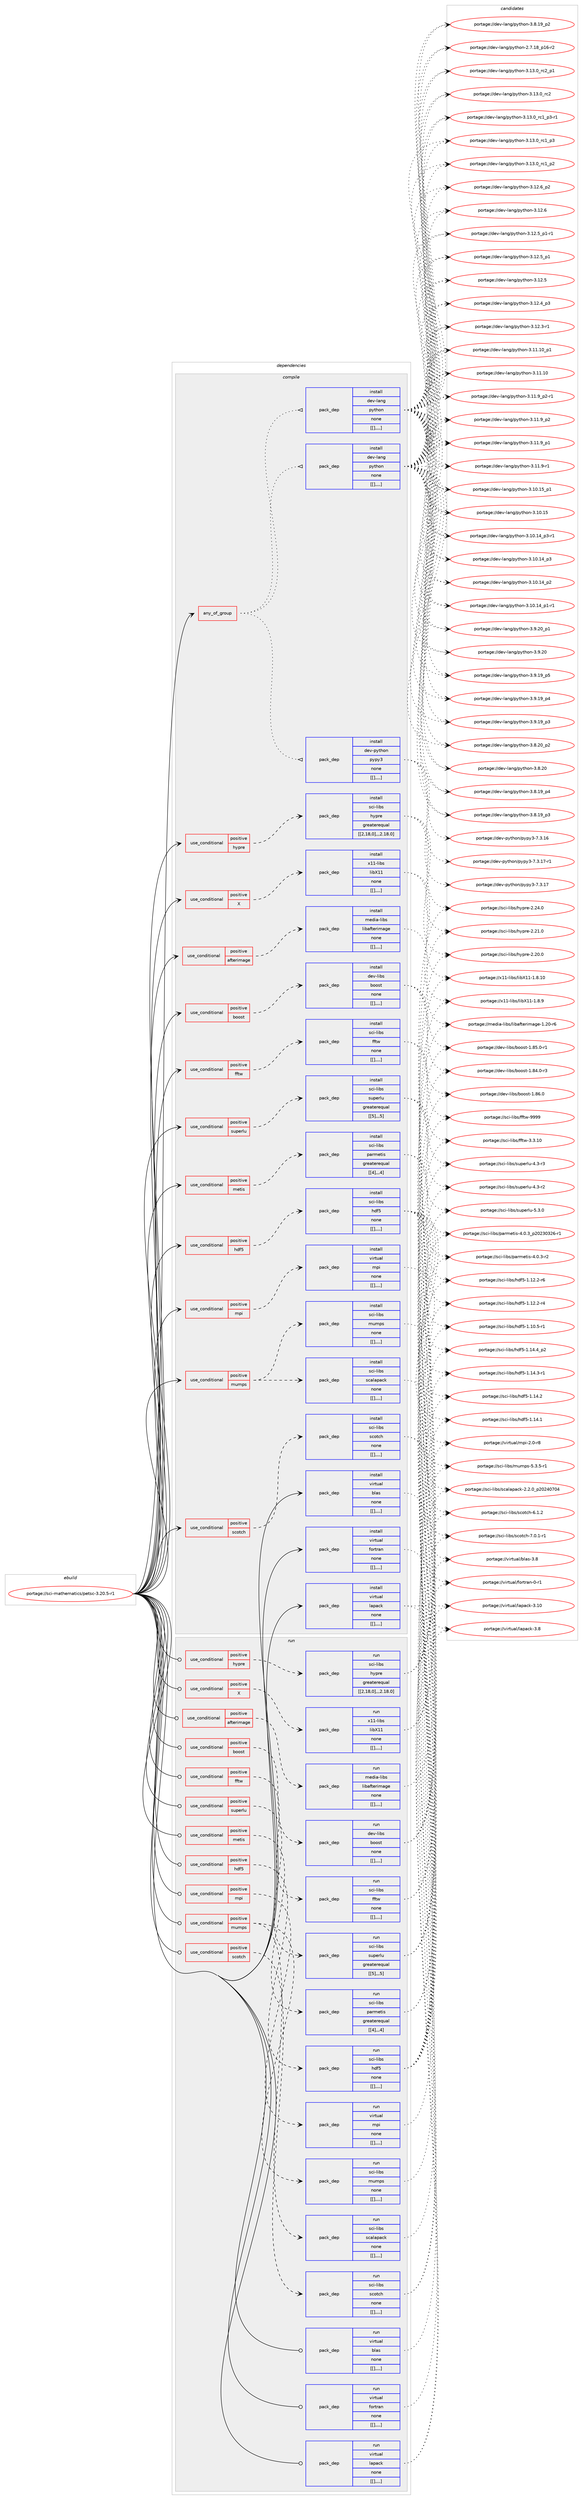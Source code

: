 digraph prolog {

# *************
# Graph options
# *************

newrank=true;
concentrate=true;
compound=true;
graph [rankdir=LR,fontname=Helvetica,fontsize=10,ranksep=1.5];#, ranksep=2.5, nodesep=0.2];
edge  [arrowhead=vee];
node  [fontname=Helvetica,fontsize=10];

# **********
# The ebuild
# **********

subgraph cluster_leftcol {
color=gray;
label=<<i>ebuild</i>>;
id [label="portage://sci-mathematics/petsc-3.20.5-r1", color=red, width=4, href="../sci-mathematics/petsc-3.20.5-r1.svg"];
}

# ****************
# The dependencies
# ****************

subgraph cluster_midcol {
color=gray;
label=<<i>dependencies</i>>;
subgraph cluster_compile {
fillcolor="#eeeeee";
style=filled;
label=<<i>compile</i>>;
subgraph any2706 {
dependency419073 [label=<<TABLE BORDER="0" CELLBORDER="1" CELLSPACING="0" CELLPADDING="4"><TR><TD CELLPADDING="10">any_of_group</TD></TR></TABLE>>, shape=none, color=red];subgraph pack303902 {
dependency419074 [label=<<TABLE BORDER="0" CELLBORDER="1" CELLSPACING="0" CELLPADDING="4" WIDTH="220"><TR><TD ROWSPAN="6" CELLPADDING="30">pack_dep</TD></TR><TR><TD WIDTH="110">install</TD></TR><TR><TD>dev-lang</TD></TR><TR><TD>python</TD></TR><TR><TD>none</TD></TR><TR><TD>[[],,,,]</TD></TR></TABLE>>, shape=none, color=blue];
}
dependency419073:e -> dependency419074:w [weight=20,style="dotted",arrowhead="oinv"];
subgraph pack303903 {
dependency419075 [label=<<TABLE BORDER="0" CELLBORDER="1" CELLSPACING="0" CELLPADDING="4" WIDTH="220"><TR><TD ROWSPAN="6" CELLPADDING="30">pack_dep</TD></TR><TR><TD WIDTH="110">install</TD></TR><TR><TD>dev-lang</TD></TR><TR><TD>python</TD></TR><TR><TD>none</TD></TR><TR><TD>[[],,,,]</TD></TR></TABLE>>, shape=none, color=blue];
}
dependency419073:e -> dependency419075:w [weight=20,style="dotted",arrowhead="oinv"];
subgraph pack303904 {
dependency419076 [label=<<TABLE BORDER="0" CELLBORDER="1" CELLSPACING="0" CELLPADDING="4" WIDTH="220"><TR><TD ROWSPAN="6" CELLPADDING="30">pack_dep</TD></TR><TR><TD WIDTH="110">install</TD></TR><TR><TD>dev-python</TD></TR><TR><TD>pypy3</TD></TR><TR><TD>none</TD></TR><TR><TD>[[],,,,]</TD></TR></TABLE>>, shape=none, color=blue];
}
dependency419073:e -> dependency419076:w [weight=20,style="dotted",arrowhead="oinv"];
}
id:e -> dependency419073:w [weight=20,style="solid",arrowhead="vee"];
subgraph cond112266 {
dependency419077 [label=<<TABLE BORDER="0" CELLBORDER="1" CELLSPACING="0" CELLPADDING="4"><TR><TD ROWSPAN="3" CELLPADDING="10">use_conditional</TD></TR><TR><TD>positive</TD></TR><TR><TD>X</TD></TR></TABLE>>, shape=none, color=red];
subgraph pack303905 {
dependency419078 [label=<<TABLE BORDER="0" CELLBORDER="1" CELLSPACING="0" CELLPADDING="4" WIDTH="220"><TR><TD ROWSPAN="6" CELLPADDING="30">pack_dep</TD></TR><TR><TD WIDTH="110">install</TD></TR><TR><TD>x11-libs</TD></TR><TR><TD>libX11</TD></TR><TR><TD>none</TD></TR><TR><TD>[[],,,,]</TD></TR></TABLE>>, shape=none, color=blue];
}
dependency419077:e -> dependency419078:w [weight=20,style="dashed",arrowhead="vee"];
}
id:e -> dependency419077:w [weight=20,style="solid",arrowhead="vee"];
subgraph cond112267 {
dependency419079 [label=<<TABLE BORDER="0" CELLBORDER="1" CELLSPACING="0" CELLPADDING="4"><TR><TD ROWSPAN="3" CELLPADDING="10">use_conditional</TD></TR><TR><TD>positive</TD></TR><TR><TD>afterimage</TD></TR></TABLE>>, shape=none, color=red];
subgraph pack303906 {
dependency419080 [label=<<TABLE BORDER="0" CELLBORDER="1" CELLSPACING="0" CELLPADDING="4" WIDTH="220"><TR><TD ROWSPAN="6" CELLPADDING="30">pack_dep</TD></TR><TR><TD WIDTH="110">install</TD></TR><TR><TD>media-libs</TD></TR><TR><TD>libafterimage</TD></TR><TR><TD>none</TD></TR><TR><TD>[[],,,,]</TD></TR></TABLE>>, shape=none, color=blue];
}
dependency419079:e -> dependency419080:w [weight=20,style="dashed",arrowhead="vee"];
}
id:e -> dependency419079:w [weight=20,style="solid",arrowhead="vee"];
subgraph cond112268 {
dependency419081 [label=<<TABLE BORDER="0" CELLBORDER="1" CELLSPACING="0" CELLPADDING="4"><TR><TD ROWSPAN="3" CELLPADDING="10">use_conditional</TD></TR><TR><TD>positive</TD></TR><TR><TD>boost</TD></TR></TABLE>>, shape=none, color=red];
subgraph pack303907 {
dependency419082 [label=<<TABLE BORDER="0" CELLBORDER="1" CELLSPACING="0" CELLPADDING="4" WIDTH="220"><TR><TD ROWSPAN="6" CELLPADDING="30">pack_dep</TD></TR><TR><TD WIDTH="110">install</TD></TR><TR><TD>dev-libs</TD></TR><TR><TD>boost</TD></TR><TR><TD>none</TD></TR><TR><TD>[[],,,,]</TD></TR></TABLE>>, shape=none, color=blue];
}
dependency419081:e -> dependency419082:w [weight=20,style="dashed",arrowhead="vee"];
}
id:e -> dependency419081:w [weight=20,style="solid",arrowhead="vee"];
subgraph cond112269 {
dependency419083 [label=<<TABLE BORDER="0" CELLBORDER="1" CELLSPACING="0" CELLPADDING="4"><TR><TD ROWSPAN="3" CELLPADDING="10">use_conditional</TD></TR><TR><TD>positive</TD></TR><TR><TD>fftw</TD></TR></TABLE>>, shape=none, color=red];
subgraph pack303908 {
dependency419084 [label=<<TABLE BORDER="0" CELLBORDER="1" CELLSPACING="0" CELLPADDING="4" WIDTH="220"><TR><TD ROWSPAN="6" CELLPADDING="30">pack_dep</TD></TR><TR><TD WIDTH="110">install</TD></TR><TR><TD>sci-libs</TD></TR><TR><TD>fftw</TD></TR><TR><TD>none</TD></TR><TR><TD>[[],,,,]</TD></TR></TABLE>>, shape=none, color=blue];
}
dependency419083:e -> dependency419084:w [weight=20,style="dashed",arrowhead="vee"];
}
id:e -> dependency419083:w [weight=20,style="solid",arrowhead="vee"];
subgraph cond112270 {
dependency419085 [label=<<TABLE BORDER="0" CELLBORDER="1" CELLSPACING="0" CELLPADDING="4"><TR><TD ROWSPAN="3" CELLPADDING="10">use_conditional</TD></TR><TR><TD>positive</TD></TR><TR><TD>hdf5</TD></TR></TABLE>>, shape=none, color=red];
subgraph pack303909 {
dependency419086 [label=<<TABLE BORDER="0" CELLBORDER="1" CELLSPACING="0" CELLPADDING="4" WIDTH="220"><TR><TD ROWSPAN="6" CELLPADDING="30">pack_dep</TD></TR><TR><TD WIDTH="110">install</TD></TR><TR><TD>sci-libs</TD></TR><TR><TD>hdf5</TD></TR><TR><TD>none</TD></TR><TR><TD>[[],,,,]</TD></TR></TABLE>>, shape=none, color=blue];
}
dependency419085:e -> dependency419086:w [weight=20,style="dashed",arrowhead="vee"];
}
id:e -> dependency419085:w [weight=20,style="solid",arrowhead="vee"];
subgraph cond112271 {
dependency419087 [label=<<TABLE BORDER="0" CELLBORDER="1" CELLSPACING="0" CELLPADDING="4"><TR><TD ROWSPAN="3" CELLPADDING="10">use_conditional</TD></TR><TR><TD>positive</TD></TR><TR><TD>hypre</TD></TR></TABLE>>, shape=none, color=red];
subgraph pack303910 {
dependency419088 [label=<<TABLE BORDER="0" CELLBORDER="1" CELLSPACING="0" CELLPADDING="4" WIDTH="220"><TR><TD ROWSPAN="6" CELLPADDING="30">pack_dep</TD></TR><TR><TD WIDTH="110">install</TD></TR><TR><TD>sci-libs</TD></TR><TR><TD>hypre</TD></TR><TR><TD>greaterequal</TD></TR><TR><TD>[[2,18,0],,,2.18.0]</TD></TR></TABLE>>, shape=none, color=blue];
}
dependency419087:e -> dependency419088:w [weight=20,style="dashed",arrowhead="vee"];
}
id:e -> dependency419087:w [weight=20,style="solid",arrowhead="vee"];
subgraph cond112272 {
dependency419089 [label=<<TABLE BORDER="0" CELLBORDER="1" CELLSPACING="0" CELLPADDING="4"><TR><TD ROWSPAN="3" CELLPADDING="10">use_conditional</TD></TR><TR><TD>positive</TD></TR><TR><TD>metis</TD></TR></TABLE>>, shape=none, color=red];
subgraph pack303911 {
dependency419090 [label=<<TABLE BORDER="0" CELLBORDER="1" CELLSPACING="0" CELLPADDING="4" WIDTH="220"><TR><TD ROWSPAN="6" CELLPADDING="30">pack_dep</TD></TR><TR><TD WIDTH="110">install</TD></TR><TR><TD>sci-libs</TD></TR><TR><TD>parmetis</TD></TR><TR><TD>greaterequal</TD></TR><TR><TD>[[4],,,4]</TD></TR></TABLE>>, shape=none, color=blue];
}
dependency419089:e -> dependency419090:w [weight=20,style="dashed",arrowhead="vee"];
}
id:e -> dependency419089:w [weight=20,style="solid",arrowhead="vee"];
subgraph cond112273 {
dependency419091 [label=<<TABLE BORDER="0" CELLBORDER="1" CELLSPACING="0" CELLPADDING="4"><TR><TD ROWSPAN="3" CELLPADDING="10">use_conditional</TD></TR><TR><TD>positive</TD></TR><TR><TD>mpi</TD></TR></TABLE>>, shape=none, color=red];
subgraph pack303912 {
dependency419092 [label=<<TABLE BORDER="0" CELLBORDER="1" CELLSPACING="0" CELLPADDING="4" WIDTH="220"><TR><TD ROWSPAN="6" CELLPADDING="30">pack_dep</TD></TR><TR><TD WIDTH="110">install</TD></TR><TR><TD>virtual</TD></TR><TR><TD>mpi</TD></TR><TR><TD>none</TD></TR><TR><TD>[[],,,,]</TD></TR></TABLE>>, shape=none, color=blue];
}
dependency419091:e -> dependency419092:w [weight=20,style="dashed",arrowhead="vee"];
}
id:e -> dependency419091:w [weight=20,style="solid",arrowhead="vee"];
subgraph cond112274 {
dependency419093 [label=<<TABLE BORDER="0" CELLBORDER="1" CELLSPACING="0" CELLPADDING="4"><TR><TD ROWSPAN="3" CELLPADDING="10">use_conditional</TD></TR><TR><TD>positive</TD></TR><TR><TD>mumps</TD></TR></TABLE>>, shape=none, color=red];
subgraph pack303913 {
dependency419094 [label=<<TABLE BORDER="0" CELLBORDER="1" CELLSPACING="0" CELLPADDING="4" WIDTH="220"><TR><TD ROWSPAN="6" CELLPADDING="30">pack_dep</TD></TR><TR><TD WIDTH="110">install</TD></TR><TR><TD>sci-libs</TD></TR><TR><TD>mumps</TD></TR><TR><TD>none</TD></TR><TR><TD>[[],,,,]</TD></TR></TABLE>>, shape=none, color=blue];
}
dependency419093:e -> dependency419094:w [weight=20,style="dashed",arrowhead="vee"];
subgraph pack303914 {
dependency419095 [label=<<TABLE BORDER="0" CELLBORDER="1" CELLSPACING="0" CELLPADDING="4" WIDTH="220"><TR><TD ROWSPAN="6" CELLPADDING="30">pack_dep</TD></TR><TR><TD WIDTH="110">install</TD></TR><TR><TD>sci-libs</TD></TR><TR><TD>scalapack</TD></TR><TR><TD>none</TD></TR><TR><TD>[[],,,,]</TD></TR></TABLE>>, shape=none, color=blue];
}
dependency419093:e -> dependency419095:w [weight=20,style="dashed",arrowhead="vee"];
}
id:e -> dependency419093:w [weight=20,style="solid",arrowhead="vee"];
subgraph cond112275 {
dependency419096 [label=<<TABLE BORDER="0" CELLBORDER="1" CELLSPACING="0" CELLPADDING="4"><TR><TD ROWSPAN="3" CELLPADDING="10">use_conditional</TD></TR><TR><TD>positive</TD></TR><TR><TD>scotch</TD></TR></TABLE>>, shape=none, color=red];
subgraph pack303915 {
dependency419097 [label=<<TABLE BORDER="0" CELLBORDER="1" CELLSPACING="0" CELLPADDING="4" WIDTH="220"><TR><TD ROWSPAN="6" CELLPADDING="30">pack_dep</TD></TR><TR><TD WIDTH="110">install</TD></TR><TR><TD>sci-libs</TD></TR><TR><TD>scotch</TD></TR><TR><TD>none</TD></TR><TR><TD>[[],,,,]</TD></TR></TABLE>>, shape=none, color=blue];
}
dependency419096:e -> dependency419097:w [weight=20,style="dashed",arrowhead="vee"];
}
id:e -> dependency419096:w [weight=20,style="solid",arrowhead="vee"];
subgraph cond112276 {
dependency419098 [label=<<TABLE BORDER="0" CELLBORDER="1" CELLSPACING="0" CELLPADDING="4"><TR><TD ROWSPAN="3" CELLPADDING="10">use_conditional</TD></TR><TR><TD>positive</TD></TR><TR><TD>superlu</TD></TR></TABLE>>, shape=none, color=red];
subgraph pack303916 {
dependency419099 [label=<<TABLE BORDER="0" CELLBORDER="1" CELLSPACING="0" CELLPADDING="4" WIDTH="220"><TR><TD ROWSPAN="6" CELLPADDING="30">pack_dep</TD></TR><TR><TD WIDTH="110">install</TD></TR><TR><TD>sci-libs</TD></TR><TR><TD>superlu</TD></TR><TR><TD>greaterequal</TD></TR><TR><TD>[[5],,,5]</TD></TR></TABLE>>, shape=none, color=blue];
}
dependency419098:e -> dependency419099:w [weight=20,style="dashed",arrowhead="vee"];
}
id:e -> dependency419098:w [weight=20,style="solid",arrowhead="vee"];
subgraph pack303917 {
dependency419100 [label=<<TABLE BORDER="0" CELLBORDER="1" CELLSPACING="0" CELLPADDING="4" WIDTH="220"><TR><TD ROWSPAN="6" CELLPADDING="30">pack_dep</TD></TR><TR><TD WIDTH="110">install</TD></TR><TR><TD>virtual</TD></TR><TR><TD>blas</TD></TR><TR><TD>none</TD></TR><TR><TD>[[],,,,]</TD></TR></TABLE>>, shape=none, color=blue];
}
id:e -> dependency419100:w [weight=20,style="solid",arrowhead="vee"];
subgraph pack303918 {
dependency419101 [label=<<TABLE BORDER="0" CELLBORDER="1" CELLSPACING="0" CELLPADDING="4" WIDTH="220"><TR><TD ROWSPAN="6" CELLPADDING="30">pack_dep</TD></TR><TR><TD WIDTH="110">install</TD></TR><TR><TD>virtual</TD></TR><TR><TD>fortran</TD></TR><TR><TD>none</TD></TR><TR><TD>[[],,,,]</TD></TR></TABLE>>, shape=none, color=blue];
}
id:e -> dependency419101:w [weight=20,style="solid",arrowhead="vee"];
subgraph pack303919 {
dependency419102 [label=<<TABLE BORDER="0" CELLBORDER="1" CELLSPACING="0" CELLPADDING="4" WIDTH="220"><TR><TD ROWSPAN="6" CELLPADDING="30">pack_dep</TD></TR><TR><TD WIDTH="110">install</TD></TR><TR><TD>virtual</TD></TR><TR><TD>lapack</TD></TR><TR><TD>none</TD></TR><TR><TD>[[],,,,]</TD></TR></TABLE>>, shape=none, color=blue];
}
id:e -> dependency419102:w [weight=20,style="solid",arrowhead="vee"];
}
subgraph cluster_compileandrun {
fillcolor="#eeeeee";
style=filled;
label=<<i>compile and run</i>>;
}
subgraph cluster_run {
fillcolor="#eeeeee";
style=filled;
label=<<i>run</i>>;
subgraph cond112277 {
dependency419103 [label=<<TABLE BORDER="0" CELLBORDER="1" CELLSPACING="0" CELLPADDING="4"><TR><TD ROWSPAN="3" CELLPADDING="10">use_conditional</TD></TR><TR><TD>positive</TD></TR><TR><TD>X</TD></TR></TABLE>>, shape=none, color=red];
subgraph pack303920 {
dependency419104 [label=<<TABLE BORDER="0" CELLBORDER="1" CELLSPACING="0" CELLPADDING="4" WIDTH="220"><TR><TD ROWSPAN="6" CELLPADDING="30">pack_dep</TD></TR><TR><TD WIDTH="110">run</TD></TR><TR><TD>x11-libs</TD></TR><TR><TD>libX11</TD></TR><TR><TD>none</TD></TR><TR><TD>[[],,,,]</TD></TR></TABLE>>, shape=none, color=blue];
}
dependency419103:e -> dependency419104:w [weight=20,style="dashed",arrowhead="vee"];
}
id:e -> dependency419103:w [weight=20,style="solid",arrowhead="odot"];
subgraph cond112278 {
dependency419105 [label=<<TABLE BORDER="0" CELLBORDER="1" CELLSPACING="0" CELLPADDING="4"><TR><TD ROWSPAN="3" CELLPADDING="10">use_conditional</TD></TR><TR><TD>positive</TD></TR><TR><TD>afterimage</TD></TR></TABLE>>, shape=none, color=red];
subgraph pack303921 {
dependency419106 [label=<<TABLE BORDER="0" CELLBORDER="1" CELLSPACING="0" CELLPADDING="4" WIDTH="220"><TR><TD ROWSPAN="6" CELLPADDING="30">pack_dep</TD></TR><TR><TD WIDTH="110">run</TD></TR><TR><TD>media-libs</TD></TR><TR><TD>libafterimage</TD></TR><TR><TD>none</TD></TR><TR><TD>[[],,,,]</TD></TR></TABLE>>, shape=none, color=blue];
}
dependency419105:e -> dependency419106:w [weight=20,style="dashed",arrowhead="vee"];
}
id:e -> dependency419105:w [weight=20,style="solid",arrowhead="odot"];
subgraph cond112279 {
dependency419107 [label=<<TABLE BORDER="0" CELLBORDER="1" CELLSPACING="0" CELLPADDING="4"><TR><TD ROWSPAN="3" CELLPADDING="10">use_conditional</TD></TR><TR><TD>positive</TD></TR><TR><TD>boost</TD></TR></TABLE>>, shape=none, color=red];
subgraph pack303922 {
dependency419108 [label=<<TABLE BORDER="0" CELLBORDER="1" CELLSPACING="0" CELLPADDING="4" WIDTH="220"><TR><TD ROWSPAN="6" CELLPADDING="30">pack_dep</TD></TR><TR><TD WIDTH="110">run</TD></TR><TR><TD>dev-libs</TD></TR><TR><TD>boost</TD></TR><TR><TD>none</TD></TR><TR><TD>[[],,,,]</TD></TR></TABLE>>, shape=none, color=blue];
}
dependency419107:e -> dependency419108:w [weight=20,style="dashed",arrowhead="vee"];
}
id:e -> dependency419107:w [weight=20,style="solid",arrowhead="odot"];
subgraph cond112280 {
dependency419109 [label=<<TABLE BORDER="0" CELLBORDER="1" CELLSPACING="0" CELLPADDING="4"><TR><TD ROWSPAN="3" CELLPADDING="10">use_conditional</TD></TR><TR><TD>positive</TD></TR><TR><TD>fftw</TD></TR></TABLE>>, shape=none, color=red];
subgraph pack303923 {
dependency419110 [label=<<TABLE BORDER="0" CELLBORDER="1" CELLSPACING="0" CELLPADDING="4" WIDTH="220"><TR><TD ROWSPAN="6" CELLPADDING="30">pack_dep</TD></TR><TR><TD WIDTH="110">run</TD></TR><TR><TD>sci-libs</TD></TR><TR><TD>fftw</TD></TR><TR><TD>none</TD></TR><TR><TD>[[],,,,]</TD></TR></TABLE>>, shape=none, color=blue];
}
dependency419109:e -> dependency419110:w [weight=20,style="dashed",arrowhead="vee"];
}
id:e -> dependency419109:w [weight=20,style="solid",arrowhead="odot"];
subgraph cond112281 {
dependency419111 [label=<<TABLE BORDER="0" CELLBORDER="1" CELLSPACING="0" CELLPADDING="4"><TR><TD ROWSPAN="3" CELLPADDING="10">use_conditional</TD></TR><TR><TD>positive</TD></TR><TR><TD>hdf5</TD></TR></TABLE>>, shape=none, color=red];
subgraph pack303924 {
dependency419112 [label=<<TABLE BORDER="0" CELLBORDER="1" CELLSPACING="0" CELLPADDING="4" WIDTH="220"><TR><TD ROWSPAN="6" CELLPADDING="30">pack_dep</TD></TR><TR><TD WIDTH="110">run</TD></TR><TR><TD>sci-libs</TD></TR><TR><TD>hdf5</TD></TR><TR><TD>none</TD></TR><TR><TD>[[],,,,]</TD></TR></TABLE>>, shape=none, color=blue];
}
dependency419111:e -> dependency419112:w [weight=20,style="dashed",arrowhead="vee"];
}
id:e -> dependency419111:w [weight=20,style="solid",arrowhead="odot"];
subgraph cond112282 {
dependency419113 [label=<<TABLE BORDER="0" CELLBORDER="1" CELLSPACING="0" CELLPADDING="4"><TR><TD ROWSPAN="3" CELLPADDING="10">use_conditional</TD></TR><TR><TD>positive</TD></TR><TR><TD>hypre</TD></TR></TABLE>>, shape=none, color=red];
subgraph pack303925 {
dependency419114 [label=<<TABLE BORDER="0" CELLBORDER="1" CELLSPACING="0" CELLPADDING="4" WIDTH="220"><TR><TD ROWSPAN="6" CELLPADDING="30">pack_dep</TD></TR><TR><TD WIDTH="110">run</TD></TR><TR><TD>sci-libs</TD></TR><TR><TD>hypre</TD></TR><TR><TD>greaterequal</TD></TR><TR><TD>[[2,18,0],,,2.18.0]</TD></TR></TABLE>>, shape=none, color=blue];
}
dependency419113:e -> dependency419114:w [weight=20,style="dashed",arrowhead="vee"];
}
id:e -> dependency419113:w [weight=20,style="solid",arrowhead="odot"];
subgraph cond112283 {
dependency419115 [label=<<TABLE BORDER="0" CELLBORDER="1" CELLSPACING="0" CELLPADDING="4"><TR><TD ROWSPAN="3" CELLPADDING="10">use_conditional</TD></TR><TR><TD>positive</TD></TR><TR><TD>metis</TD></TR></TABLE>>, shape=none, color=red];
subgraph pack303926 {
dependency419116 [label=<<TABLE BORDER="0" CELLBORDER="1" CELLSPACING="0" CELLPADDING="4" WIDTH="220"><TR><TD ROWSPAN="6" CELLPADDING="30">pack_dep</TD></TR><TR><TD WIDTH="110">run</TD></TR><TR><TD>sci-libs</TD></TR><TR><TD>parmetis</TD></TR><TR><TD>greaterequal</TD></TR><TR><TD>[[4],,,4]</TD></TR></TABLE>>, shape=none, color=blue];
}
dependency419115:e -> dependency419116:w [weight=20,style="dashed",arrowhead="vee"];
}
id:e -> dependency419115:w [weight=20,style="solid",arrowhead="odot"];
subgraph cond112284 {
dependency419117 [label=<<TABLE BORDER="0" CELLBORDER="1" CELLSPACING="0" CELLPADDING="4"><TR><TD ROWSPAN="3" CELLPADDING="10">use_conditional</TD></TR><TR><TD>positive</TD></TR><TR><TD>mpi</TD></TR></TABLE>>, shape=none, color=red];
subgraph pack303927 {
dependency419118 [label=<<TABLE BORDER="0" CELLBORDER="1" CELLSPACING="0" CELLPADDING="4" WIDTH="220"><TR><TD ROWSPAN="6" CELLPADDING="30">pack_dep</TD></TR><TR><TD WIDTH="110">run</TD></TR><TR><TD>virtual</TD></TR><TR><TD>mpi</TD></TR><TR><TD>none</TD></TR><TR><TD>[[],,,,]</TD></TR></TABLE>>, shape=none, color=blue];
}
dependency419117:e -> dependency419118:w [weight=20,style="dashed",arrowhead="vee"];
}
id:e -> dependency419117:w [weight=20,style="solid",arrowhead="odot"];
subgraph cond112285 {
dependency419119 [label=<<TABLE BORDER="0" CELLBORDER="1" CELLSPACING="0" CELLPADDING="4"><TR><TD ROWSPAN="3" CELLPADDING="10">use_conditional</TD></TR><TR><TD>positive</TD></TR><TR><TD>mumps</TD></TR></TABLE>>, shape=none, color=red];
subgraph pack303928 {
dependency419120 [label=<<TABLE BORDER="0" CELLBORDER="1" CELLSPACING="0" CELLPADDING="4" WIDTH="220"><TR><TD ROWSPAN="6" CELLPADDING="30">pack_dep</TD></TR><TR><TD WIDTH="110">run</TD></TR><TR><TD>sci-libs</TD></TR><TR><TD>mumps</TD></TR><TR><TD>none</TD></TR><TR><TD>[[],,,,]</TD></TR></TABLE>>, shape=none, color=blue];
}
dependency419119:e -> dependency419120:w [weight=20,style="dashed",arrowhead="vee"];
subgraph pack303929 {
dependency419121 [label=<<TABLE BORDER="0" CELLBORDER="1" CELLSPACING="0" CELLPADDING="4" WIDTH="220"><TR><TD ROWSPAN="6" CELLPADDING="30">pack_dep</TD></TR><TR><TD WIDTH="110">run</TD></TR><TR><TD>sci-libs</TD></TR><TR><TD>scalapack</TD></TR><TR><TD>none</TD></TR><TR><TD>[[],,,,]</TD></TR></TABLE>>, shape=none, color=blue];
}
dependency419119:e -> dependency419121:w [weight=20,style="dashed",arrowhead="vee"];
}
id:e -> dependency419119:w [weight=20,style="solid",arrowhead="odot"];
subgraph cond112286 {
dependency419122 [label=<<TABLE BORDER="0" CELLBORDER="1" CELLSPACING="0" CELLPADDING="4"><TR><TD ROWSPAN="3" CELLPADDING="10">use_conditional</TD></TR><TR><TD>positive</TD></TR><TR><TD>scotch</TD></TR></TABLE>>, shape=none, color=red];
subgraph pack303930 {
dependency419123 [label=<<TABLE BORDER="0" CELLBORDER="1" CELLSPACING="0" CELLPADDING="4" WIDTH="220"><TR><TD ROWSPAN="6" CELLPADDING="30">pack_dep</TD></TR><TR><TD WIDTH="110">run</TD></TR><TR><TD>sci-libs</TD></TR><TR><TD>scotch</TD></TR><TR><TD>none</TD></TR><TR><TD>[[],,,,]</TD></TR></TABLE>>, shape=none, color=blue];
}
dependency419122:e -> dependency419123:w [weight=20,style="dashed",arrowhead="vee"];
}
id:e -> dependency419122:w [weight=20,style="solid",arrowhead="odot"];
subgraph cond112287 {
dependency419124 [label=<<TABLE BORDER="0" CELLBORDER="1" CELLSPACING="0" CELLPADDING="4"><TR><TD ROWSPAN="3" CELLPADDING="10">use_conditional</TD></TR><TR><TD>positive</TD></TR><TR><TD>superlu</TD></TR></TABLE>>, shape=none, color=red];
subgraph pack303931 {
dependency419125 [label=<<TABLE BORDER="0" CELLBORDER="1" CELLSPACING="0" CELLPADDING="4" WIDTH="220"><TR><TD ROWSPAN="6" CELLPADDING="30">pack_dep</TD></TR><TR><TD WIDTH="110">run</TD></TR><TR><TD>sci-libs</TD></TR><TR><TD>superlu</TD></TR><TR><TD>greaterequal</TD></TR><TR><TD>[[5],,,5]</TD></TR></TABLE>>, shape=none, color=blue];
}
dependency419124:e -> dependency419125:w [weight=20,style="dashed",arrowhead="vee"];
}
id:e -> dependency419124:w [weight=20,style="solid",arrowhead="odot"];
subgraph pack303932 {
dependency419126 [label=<<TABLE BORDER="0" CELLBORDER="1" CELLSPACING="0" CELLPADDING="4" WIDTH="220"><TR><TD ROWSPAN="6" CELLPADDING="30">pack_dep</TD></TR><TR><TD WIDTH="110">run</TD></TR><TR><TD>virtual</TD></TR><TR><TD>blas</TD></TR><TR><TD>none</TD></TR><TR><TD>[[],,,,]</TD></TR></TABLE>>, shape=none, color=blue];
}
id:e -> dependency419126:w [weight=20,style="solid",arrowhead="odot"];
subgraph pack303933 {
dependency419127 [label=<<TABLE BORDER="0" CELLBORDER="1" CELLSPACING="0" CELLPADDING="4" WIDTH="220"><TR><TD ROWSPAN="6" CELLPADDING="30">pack_dep</TD></TR><TR><TD WIDTH="110">run</TD></TR><TR><TD>virtual</TD></TR><TR><TD>fortran</TD></TR><TR><TD>none</TD></TR><TR><TD>[[],,,,]</TD></TR></TABLE>>, shape=none, color=blue];
}
id:e -> dependency419127:w [weight=20,style="solid",arrowhead="odot"];
subgraph pack303934 {
dependency419128 [label=<<TABLE BORDER="0" CELLBORDER="1" CELLSPACING="0" CELLPADDING="4" WIDTH="220"><TR><TD ROWSPAN="6" CELLPADDING="30">pack_dep</TD></TR><TR><TD WIDTH="110">run</TD></TR><TR><TD>virtual</TD></TR><TR><TD>lapack</TD></TR><TR><TD>none</TD></TR><TR><TD>[[],,,,]</TD></TR></TABLE>>, shape=none, color=blue];
}
id:e -> dependency419128:w [weight=20,style="solid",arrowhead="odot"];
}
}

# **************
# The candidates
# **************

subgraph cluster_choices {
rank=same;
color=gray;
label=<<i>candidates</i>>;

subgraph choice303902 {
color=black;
nodesep=1;
choice100101118451089711010347112121116104111110455146495146489511499509511249 [label="portage://dev-lang/python-3.13.0_rc2_p1", color=red, width=4,href="../dev-lang/python-3.13.0_rc2_p1.svg"];
choice10010111845108971101034711212111610411111045514649514648951149950 [label="portage://dev-lang/python-3.13.0_rc2", color=red, width=4,href="../dev-lang/python-3.13.0_rc2.svg"];
choice1001011184510897110103471121211161041111104551464951464895114994995112514511449 [label="portage://dev-lang/python-3.13.0_rc1_p3-r1", color=red, width=4,href="../dev-lang/python-3.13.0_rc1_p3-r1.svg"];
choice100101118451089711010347112121116104111110455146495146489511499499511251 [label="portage://dev-lang/python-3.13.0_rc1_p3", color=red, width=4,href="../dev-lang/python-3.13.0_rc1_p3.svg"];
choice100101118451089711010347112121116104111110455146495146489511499499511250 [label="portage://dev-lang/python-3.13.0_rc1_p2", color=red, width=4,href="../dev-lang/python-3.13.0_rc1_p2.svg"];
choice100101118451089711010347112121116104111110455146495046549511250 [label="portage://dev-lang/python-3.12.6_p2", color=red, width=4,href="../dev-lang/python-3.12.6_p2.svg"];
choice10010111845108971101034711212111610411111045514649504654 [label="portage://dev-lang/python-3.12.6", color=red, width=4,href="../dev-lang/python-3.12.6.svg"];
choice1001011184510897110103471121211161041111104551464950465395112494511449 [label="portage://dev-lang/python-3.12.5_p1-r1", color=red, width=4,href="../dev-lang/python-3.12.5_p1-r1.svg"];
choice100101118451089711010347112121116104111110455146495046539511249 [label="portage://dev-lang/python-3.12.5_p1", color=red, width=4,href="../dev-lang/python-3.12.5_p1.svg"];
choice10010111845108971101034711212111610411111045514649504653 [label="portage://dev-lang/python-3.12.5", color=red, width=4,href="../dev-lang/python-3.12.5.svg"];
choice100101118451089711010347112121116104111110455146495046529511251 [label="portage://dev-lang/python-3.12.4_p3", color=red, width=4,href="../dev-lang/python-3.12.4_p3.svg"];
choice100101118451089711010347112121116104111110455146495046514511449 [label="portage://dev-lang/python-3.12.3-r1", color=red, width=4,href="../dev-lang/python-3.12.3-r1.svg"];
choice10010111845108971101034711212111610411111045514649494649489511249 [label="portage://dev-lang/python-3.11.10_p1", color=red, width=4,href="../dev-lang/python-3.11.10_p1.svg"];
choice1001011184510897110103471121211161041111104551464949464948 [label="portage://dev-lang/python-3.11.10", color=red, width=4,href="../dev-lang/python-3.11.10.svg"];
choice1001011184510897110103471121211161041111104551464949465795112504511449 [label="portage://dev-lang/python-3.11.9_p2-r1", color=red, width=4,href="../dev-lang/python-3.11.9_p2-r1.svg"];
choice100101118451089711010347112121116104111110455146494946579511250 [label="portage://dev-lang/python-3.11.9_p2", color=red, width=4,href="../dev-lang/python-3.11.9_p2.svg"];
choice100101118451089711010347112121116104111110455146494946579511249 [label="portage://dev-lang/python-3.11.9_p1", color=red, width=4,href="../dev-lang/python-3.11.9_p1.svg"];
choice100101118451089711010347112121116104111110455146494946574511449 [label="portage://dev-lang/python-3.11.9-r1", color=red, width=4,href="../dev-lang/python-3.11.9-r1.svg"];
choice10010111845108971101034711212111610411111045514649484649539511249 [label="portage://dev-lang/python-3.10.15_p1", color=red, width=4,href="../dev-lang/python-3.10.15_p1.svg"];
choice1001011184510897110103471121211161041111104551464948464953 [label="portage://dev-lang/python-3.10.15", color=red, width=4,href="../dev-lang/python-3.10.15.svg"];
choice100101118451089711010347112121116104111110455146494846495295112514511449 [label="portage://dev-lang/python-3.10.14_p3-r1", color=red, width=4,href="../dev-lang/python-3.10.14_p3-r1.svg"];
choice10010111845108971101034711212111610411111045514649484649529511251 [label="portage://dev-lang/python-3.10.14_p3", color=red, width=4,href="../dev-lang/python-3.10.14_p3.svg"];
choice10010111845108971101034711212111610411111045514649484649529511250 [label="portage://dev-lang/python-3.10.14_p2", color=red, width=4,href="../dev-lang/python-3.10.14_p2.svg"];
choice100101118451089711010347112121116104111110455146494846495295112494511449 [label="portage://dev-lang/python-3.10.14_p1-r1", color=red, width=4,href="../dev-lang/python-3.10.14_p1-r1.svg"];
choice100101118451089711010347112121116104111110455146574650489511249 [label="portage://dev-lang/python-3.9.20_p1", color=red, width=4,href="../dev-lang/python-3.9.20_p1.svg"];
choice10010111845108971101034711212111610411111045514657465048 [label="portage://dev-lang/python-3.9.20", color=red, width=4,href="../dev-lang/python-3.9.20.svg"];
choice100101118451089711010347112121116104111110455146574649579511253 [label="portage://dev-lang/python-3.9.19_p5", color=red, width=4,href="../dev-lang/python-3.9.19_p5.svg"];
choice100101118451089711010347112121116104111110455146574649579511252 [label="portage://dev-lang/python-3.9.19_p4", color=red, width=4,href="../dev-lang/python-3.9.19_p4.svg"];
choice100101118451089711010347112121116104111110455146574649579511251 [label="portage://dev-lang/python-3.9.19_p3", color=red, width=4,href="../dev-lang/python-3.9.19_p3.svg"];
choice100101118451089711010347112121116104111110455146564650489511250 [label="portage://dev-lang/python-3.8.20_p2", color=red, width=4,href="../dev-lang/python-3.8.20_p2.svg"];
choice10010111845108971101034711212111610411111045514656465048 [label="portage://dev-lang/python-3.8.20", color=red, width=4,href="../dev-lang/python-3.8.20.svg"];
choice100101118451089711010347112121116104111110455146564649579511252 [label="portage://dev-lang/python-3.8.19_p4", color=red, width=4,href="../dev-lang/python-3.8.19_p4.svg"];
choice100101118451089711010347112121116104111110455146564649579511251 [label="portage://dev-lang/python-3.8.19_p3", color=red, width=4,href="../dev-lang/python-3.8.19_p3.svg"];
choice100101118451089711010347112121116104111110455146564649579511250 [label="portage://dev-lang/python-3.8.19_p2", color=red, width=4,href="../dev-lang/python-3.8.19_p2.svg"];
choice100101118451089711010347112121116104111110455046554649569511249544511450 [label="portage://dev-lang/python-2.7.18_p16-r2", color=red, width=4,href="../dev-lang/python-2.7.18_p16-r2.svg"];
dependency419074:e -> choice100101118451089711010347112121116104111110455146495146489511499509511249:w [style=dotted,weight="100"];
dependency419074:e -> choice10010111845108971101034711212111610411111045514649514648951149950:w [style=dotted,weight="100"];
dependency419074:e -> choice1001011184510897110103471121211161041111104551464951464895114994995112514511449:w [style=dotted,weight="100"];
dependency419074:e -> choice100101118451089711010347112121116104111110455146495146489511499499511251:w [style=dotted,weight="100"];
dependency419074:e -> choice100101118451089711010347112121116104111110455146495146489511499499511250:w [style=dotted,weight="100"];
dependency419074:e -> choice100101118451089711010347112121116104111110455146495046549511250:w [style=dotted,weight="100"];
dependency419074:e -> choice10010111845108971101034711212111610411111045514649504654:w [style=dotted,weight="100"];
dependency419074:e -> choice1001011184510897110103471121211161041111104551464950465395112494511449:w [style=dotted,weight="100"];
dependency419074:e -> choice100101118451089711010347112121116104111110455146495046539511249:w [style=dotted,weight="100"];
dependency419074:e -> choice10010111845108971101034711212111610411111045514649504653:w [style=dotted,weight="100"];
dependency419074:e -> choice100101118451089711010347112121116104111110455146495046529511251:w [style=dotted,weight="100"];
dependency419074:e -> choice100101118451089711010347112121116104111110455146495046514511449:w [style=dotted,weight="100"];
dependency419074:e -> choice10010111845108971101034711212111610411111045514649494649489511249:w [style=dotted,weight="100"];
dependency419074:e -> choice1001011184510897110103471121211161041111104551464949464948:w [style=dotted,weight="100"];
dependency419074:e -> choice1001011184510897110103471121211161041111104551464949465795112504511449:w [style=dotted,weight="100"];
dependency419074:e -> choice100101118451089711010347112121116104111110455146494946579511250:w [style=dotted,weight="100"];
dependency419074:e -> choice100101118451089711010347112121116104111110455146494946579511249:w [style=dotted,weight="100"];
dependency419074:e -> choice100101118451089711010347112121116104111110455146494946574511449:w [style=dotted,weight="100"];
dependency419074:e -> choice10010111845108971101034711212111610411111045514649484649539511249:w [style=dotted,weight="100"];
dependency419074:e -> choice1001011184510897110103471121211161041111104551464948464953:w [style=dotted,weight="100"];
dependency419074:e -> choice100101118451089711010347112121116104111110455146494846495295112514511449:w [style=dotted,weight="100"];
dependency419074:e -> choice10010111845108971101034711212111610411111045514649484649529511251:w [style=dotted,weight="100"];
dependency419074:e -> choice10010111845108971101034711212111610411111045514649484649529511250:w [style=dotted,weight="100"];
dependency419074:e -> choice100101118451089711010347112121116104111110455146494846495295112494511449:w [style=dotted,weight="100"];
dependency419074:e -> choice100101118451089711010347112121116104111110455146574650489511249:w [style=dotted,weight="100"];
dependency419074:e -> choice10010111845108971101034711212111610411111045514657465048:w [style=dotted,weight="100"];
dependency419074:e -> choice100101118451089711010347112121116104111110455146574649579511253:w [style=dotted,weight="100"];
dependency419074:e -> choice100101118451089711010347112121116104111110455146574649579511252:w [style=dotted,weight="100"];
dependency419074:e -> choice100101118451089711010347112121116104111110455146574649579511251:w [style=dotted,weight="100"];
dependency419074:e -> choice100101118451089711010347112121116104111110455146564650489511250:w [style=dotted,weight="100"];
dependency419074:e -> choice10010111845108971101034711212111610411111045514656465048:w [style=dotted,weight="100"];
dependency419074:e -> choice100101118451089711010347112121116104111110455146564649579511252:w [style=dotted,weight="100"];
dependency419074:e -> choice100101118451089711010347112121116104111110455146564649579511251:w [style=dotted,weight="100"];
dependency419074:e -> choice100101118451089711010347112121116104111110455146564649579511250:w [style=dotted,weight="100"];
dependency419074:e -> choice100101118451089711010347112121116104111110455046554649569511249544511450:w [style=dotted,weight="100"];
}
subgraph choice303903 {
color=black;
nodesep=1;
choice100101118451089711010347112121116104111110455146495146489511499509511249 [label="portage://dev-lang/python-3.13.0_rc2_p1", color=red, width=4,href="../dev-lang/python-3.13.0_rc2_p1.svg"];
choice10010111845108971101034711212111610411111045514649514648951149950 [label="portage://dev-lang/python-3.13.0_rc2", color=red, width=4,href="../dev-lang/python-3.13.0_rc2.svg"];
choice1001011184510897110103471121211161041111104551464951464895114994995112514511449 [label="portage://dev-lang/python-3.13.0_rc1_p3-r1", color=red, width=4,href="../dev-lang/python-3.13.0_rc1_p3-r1.svg"];
choice100101118451089711010347112121116104111110455146495146489511499499511251 [label="portage://dev-lang/python-3.13.0_rc1_p3", color=red, width=4,href="../dev-lang/python-3.13.0_rc1_p3.svg"];
choice100101118451089711010347112121116104111110455146495146489511499499511250 [label="portage://dev-lang/python-3.13.0_rc1_p2", color=red, width=4,href="../dev-lang/python-3.13.0_rc1_p2.svg"];
choice100101118451089711010347112121116104111110455146495046549511250 [label="portage://dev-lang/python-3.12.6_p2", color=red, width=4,href="../dev-lang/python-3.12.6_p2.svg"];
choice10010111845108971101034711212111610411111045514649504654 [label="portage://dev-lang/python-3.12.6", color=red, width=4,href="../dev-lang/python-3.12.6.svg"];
choice1001011184510897110103471121211161041111104551464950465395112494511449 [label="portage://dev-lang/python-3.12.5_p1-r1", color=red, width=4,href="../dev-lang/python-3.12.5_p1-r1.svg"];
choice100101118451089711010347112121116104111110455146495046539511249 [label="portage://dev-lang/python-3.12.5_p1", color=red, width=4,href="../dev-lang/python-3.12.5_p1.svg"];
choice10010111845108971101034711212111610411111045514649504653 [label="portage://dev-lang/python-3.12.5", color=red, width=4,href="../dev-lang/python-3.12.5.svg"];
choice100101118451089711010347112121116104111110455146495046529511251 [label="portage://dev-lang/python-3.12.4_p3", color=red, width=4,href="../dev-lang/python-3.12.4_p3.svg"];
choice100101118451089711010347112121116104111110455146495046514511449 [label="portage://dev-lang/python-3.12.3-r1", color=red, width=4,href="../dev-lang/python-3.12.3-r1.svg"];
choice10010111845108971101034711212111610411111045514649494649489511249 [label="portage://dev-lang/python-3.11.10_p1", color=red, width=4,href="../dev-lang/python-3.11.10_p1.svg"];
choice1001011184510897110103471121211161041111104551464949464948 [label="portage://dev-lang/python-3.11.10", color=red, width=4,href="../dev-lang/python-3.11.10.svg"];
choice1001011184510897110103471121211161041111104551464949465795112504511449 [label="portage://dev-lang/python-3.11.9_p2-r1", color=red, width=4,href="../dev-lang/python-3.11.9_p2-r1.svg"];
choice100101118451089711010347112121116104111110455146494946579511250 [label="portage://dev-lang/python-3.11.9_p2", color=red, width=4,href="../dev-lang/python-3.11.9_p2.svg"];
choice100101118451089711010347112121116104111110455146494946579511249 [label="portage://dev-lang/python-3.11.9_p1", color=red, width=4,href="../dev-lang/python-3.11.9_p1.svg"];
choice100101118451089711010347112121116104111110455146494946574511449 [label="portage://dev-lang/python-3.11.9-r1", color=red, width=4,href="../dev-lang/python-3.11.9-r1.svg"];
choice10010111845108971101034711212111610411111045514649484649539511249 [label="portage://dev-lang/python-3.10.15_p1", color=red, width=4,href="../dev-lang/python-3.10.15_p1.svg"];
choice1001011184510897110103471121211161041111104551464948464953 [label="portage://dev-lang/python-3.10.15", color=red, width=4,href="../dev-lang/python-3.10.15.svg"];
choice100101118451089711010347112121116104111110455146494846495295112514511449 [label="portage://dev-lang/python-3.10.14_p3-r1", color=red, width=4,href="../dev-lang/python-3.10.14_p3-r1.svg"];
choice10010111845108971101034711212111610411111045514649484649529511251 [label="portage://dev-lang/python-3.10.14_p3", color=red, width=4,href="../dev-lang/python-3.10.14_p3.svg"];
choice10010111845108971101034711212111610411111045514649484649529511250 [label="portage://dev-lang/python-3.10.14_p2", color=red, width=4,href="../dev-lang/python-3.10.14_p2.svg"];
choice100101118451089711010347112121116104111110455146494846495295112494511449 [label="portage://dev-lang/python-3.10.14_p1-r1", color=red, width=4,href="../dev-lang/python-3.10.14_p1-r1.svg"];
choice100101118451089711010347112121116104111110455146574650489511249 [label="portage://dev-lang/python-3.9.20_p1", color=red, width=4,href="../dev-lang/python-3.9.20_p1.svg"];
choice10010111845108971101034711212111610411111045514657465048 [label="portage://dev-lang/python-3.9.20", color=red, width=4,href="../dev-lang/python-3.9.20.svg"];
choice100101118451089711010347112121116104111110455146574649579511253 [label="portage://dev-lang/python-3.9.19_p5", color=red, width=4,href="../dev-lang/python-3.9.19_p5.svg"];
choice100101118451089711010347112121116104111110455146574649579511252 [label="portage://dev-lang/python-3.9.19_p4", color=red, width=4,href="../dev-lang/python-3.9.19_p4.svg"];
choice100101118451089711010347112121116104111110455146574649579511251 [label="portage://dev-lang/python-3.9.19_p3", color=red, width=4,href="../dev-lang/python-3.9.19_p3.svg"];
choice100101118451089711010347112121116104111110455146564650489511250 [label="portage://dev-lang/python-3.8.20_p2", color=red, width=4,href="../dev-lang/python-3.8.20_p2.svg"];
choice10010111845108971101034711212111610411111045514656465048 [label="portage://dev-lang/python-3.8.20", color=red, width=4,href="../dev-lang/python-3.8.20.svg"];
choice100101118451089711010347112121116104111110455146564649579511252 [label="portage://dev-lang/python-3.8.19_p4", color=red, width=4,href="../dev-lang/python-3.8.19_p4.svg"];
choice100101118451089711010347112121116104111110455146564649579511251 [label="portage://dev-lang/python-3.8.19_p3", color=red, width=4,href="../dev-lang/python-3.8.19_p3.svg"];
choice100101118451089711010347112121116104111110455146564649579511250 [label="portage://dev-lang/python-3.8.19_p2", color=red, width=4,href="../dev-lang/python-3.8.19_p2.svg"];
choice100101118451089711010347112121116104111110455046554649569511249544511450 [label="portage://dev-lang/python-2.7.18_p16-r2", color=red, width=4,href="../dev-lang/python-2.7.18_p16-r2.svg"];
dependency419075:e -> choice100101118451089711010347112121116104111110455146495146489511499509511249:w [style=dotted,weight="100"];
dependency419075:e -> choice10010111845108971101034711212111610411111045514649514648951149950:w [style=dotted,weight="100"];
dependency419075:e -> choice1001011184510897110103471121211161041111104551464951464895114994995112514511449:w [style=dotted,weight="100"];
dependency419075:e -> choice100101118451089711010347112121116104111110455146495146489511499499511251:w [style=dotted,weight="100"];
dependency419075:e -> choice100101118451089711010347112121116104111110455146495146489511499499511250:w [style=dotted,weight="100"];
dependency419075:e -> choice100101118451089711010347112121116104111110455146495046549511250:w [style=dotted,weight="100"];
dependency419075:e -> choice10010111845108971101034711212111610411111045514649504654:w [style=dotted,weight="100"];
dependency419075:e -> choice1001011184510897110103471121211161041111104551464950465395112494511449:w [style=dotted,weight="100"];
dependency419075:e -> choice100101118451089711010347112121116104111110455146495046539511249:w [style=dotted,weight="100"];
dependency419075:e -> choice10010111845108971101034711212111610411111045514649504653:w [style=dotted,weight="100"];
dependency419075:e -> choice100101118451089711010347112121116104111110455146495046529511251:w [style=dotted,weight="100"];
dependency419075:e -> choice100101118451089711010347112121116104111110455146495046514511449:w [style=dotted,weight="100"];
dependency419075:e -> choice10010111845108971101034711212111610411111045514649494649489511249:w [style=dotted,weight="100"];
dependency419075:e -> choice1001011184510897110103471121211161041111104551464949464948:w [style=dotted,weight="100"];
dependency419075:e -> choice1001011184510897110103471121211161041111104551464949465795112504511449:w [style=dotted,weight="100"];
dependency419075:e -> choice100101118451089711010347112121116104111110455146494946579511250:w [style=dotted,weight="100"];
dependency419075:e -> choice100101118451089711010347112121116104111110455146494946579511249:w [style=dotted,weight="100"];
dependency419075:e -> choice100101118451089711010347112121116104111110455146494946574511449:w [style=dotted,weight="100"];
dependency419075:e -> choice10010111845108971101034711212111610411111045514649484649539511249:w [style=dotted,weight="100"];
dependency419075:e -> choice1001011184510897110103471121211161041111104551464948464953:w [style=dotted,weight="100"];
dependency419075:e -> choice100101118451089711010347112121116104111110455146494846495295112514511449:w [style=dotted,weight="100"];
dependency419075:e -> choice10010111845108971101034711212111610411111045514649484649529511251:w [style=dotted,weight="100"];
dependency419075:e -> choice10010111845108971101034711212111610411111045514649484649529511250:w [style=dotted,weight="100"];
dependency419075:e -> choice100101118451089711010347112121116104111110455146494846495295112494511449:w [style=dotted,weight="100"];
dependency419075:e -> choice100101118451089711010347112121116104111110455146574650489511249:w [style=dotted,weight="100"];
dependency419075:e -> choice10010111845108971101034711212111610411111045514657465048:w [style=dotted,weight="100"];
dependency419075:e -> choice100101118451089711010347112121116104111110455146574649579511253:w [style=dotted,weight="100"];
dependency419075:e -> choice100101118451089711010347112121116104111110455146574649579511252:w [style=dotted,weight="100"];
dependency419075:e -> choice100101118451089711010347112121116104111110455146574649579511251:w [style=dotted,weight="100"];
dependency419075:e -> choice100101118451089711010347112121116104111110455146564650489511250:w [style=dotted,weight="100"];
dependency419075:e -> choice10010111845108971101034711212111610411111045514656465048:w [style=dotted,weight="100"];
dependency419075:e -> choice100101118451089711010347112121116104111110455146564649579511252:w [style=dotted,weight="100"];
dependency419075:e -> choice100101118451089711010347112121116104111110455146564649579511251:w [style=dotted,weight="100"];
dependency419075:e -> choice100101118451089711010347112121116104111110455146564649579511250:w [style=dotted,weight="100"];
dependency419075:e -> choice100101118451089711010347112121116104111110455046554649569511249544511450:w [style=dotted,weight="100"];
}
subgraph choice303904 {
color=black;
nodesep=1;
choice100101118451121211161041111104711212111212151455546514649554511449 [label="portage://dev-python/pypy3-7.3.17-r1", color=red, width=4,href="../dev-python/pypy3-7.3.17-r1.svg"];
choice10010111845112121116104111110471121211121215145554651464955 [label="portage://dev-python/pypy3-7.3.17", color=red, width=4,href="../dev-python/pypy3-7.3.17.svg"];
choice10010111845112121116104111110471121211121215145554651464954 [label="portage://dev-python/pypy3-7.3.16", color=red, width=4,href="../dev-python/pypy3-7.3.16.svg"];
dependency419076:e -> choice100101118451121211161041111104711212111212151455546514649554511449:w [style=dotted,weight="100"];
dependency419076:e -> choice10010111845112121116104111110471121211121215145554651464955:w [style=dotted,weight="100"];
dependency419076:e -> choice10010111845112121116104111110471121211121215145554651464954:w [style=dotted,weight="100"];
}
subgraph choice303905 {
color=black;
nodesep=1;
choice12049494510810598115471081059888494945494656464948 [label="portage://x11-libs/libX11-1.8.10", color=red, width=4,href="../x11-libs/libX11-1.8.10.svg"];
choice120494945108105981154710810598884949454946564657 [label="portage://x11-libs/libX11-1.8.9", color=red, width=4,href="../x11-libs/libX11-1.8.9.svg"];
dependency419078:e -> choice12049494510810598115471081059888494945494656464948:w [style=dotted,weight="100"];
dependency419078:e -> choice120494945108105981154710810598884949454946564657:w [style=dotted,weight="100"];
}
subgraph choice303906 {
color=black;
nodesep=1;
choice1091011001059745108105981154710810598971021161011141051099710310145494650484511454 [label="portage://media-libs/libafterimage-1.20-r6", color=red, width=4,href="../media-libs/libafterimage-1.20-r6.svg"];
dependency419080:e -> choice1091011001059745108105981154710810598971021161011141051099710310145494650484511454:w [style=dotted,weight="100"];
}
subgraph choice303907 {
color=black;
nodesep=1;
choice1001011184510810598115479811111111511645494656544648 [label="portage://dev-libs/boost-1.86.0", color=red, width=4,href="../dev-libs/boost-1.86.0.svg"];
choice10010111845108105981154798111111115116454946565346484511449 [label="portage://dev-libs/boost-1.85.0-r1", color=red, width=4,href="../dev-libs/boost-1.85.0-r1.svg"];
choice10010111845108105981154798111111115116454946565246484511451 [label="portage://dev-libs/boost-1.84.0-r3", color=red, width=4,href="../dev-libs/boost-1.84.0-r3.svg"];
dependency419082:e -> choice1001011184510810598115479811111111511645494656544648:w [style=dotted,weight="100"];
dependency419082:e -> choice10010111845108105981154798111111115116454946565346484511449:w [style=dotted,weight="100"];
dependency419082:e -> choice10010111845108105981154798111111115116454946565246484511451:w [style=dotted,weight="100"];
}
subgraph choice303908 {
color=black;
nodesep=1;
choice115991054510810598115471021021161194557575757 [label="portage://sci-libs/fftw-9999", color=red, width=4,href="../sci-libs/fftw-9999.svg"];
choice1159910545108105981154710210211611945514651464948 [label="portage://sci-libs/fftw-3.3.10", color=red, width=4,href="../sci-libs/fftw-3.3.10.svg"];
dependency419084:e -> choice115991054510810598115471021021161194557575757:w [style=dotted,weight="100"];
dependency419084:e -> choice1159910545108105981154710210211611945514651464948:w [style=dotted,weight="100"];
}
subgraph choice303909 {
color=black;
nodesep=1;
choice1159910545108105981154710410010253454946495246529511250 [label="portage://sci-libs/hdf5-1.14.4_p2", color=red, width=4,href="../sci-libs/hdf5-1.14.4_p2.svg"];
choice1159910545108105981154710410010253454946495246514511449 [label="portage://sci-libs/hdf5-1.14.3-r1", color=red, width=4,href="../sci-libs/hdf5-1.14.3-r1.svg"];
choice115991054510810598115471041001025345494649524650 [label="portage://sci-libs/hdf5-1.14.2", color=red, width=4,href="../sci-libs/hdf5-1.14.2.svg"];
choice115991054510810598115471041001025345494649524649 [label="portage://sci-libs/hdf5-1.14.1", color=red, width=4,href="../sci-libs/hdf5-1.14.1.svg"];
choice1159910545108105981154710410010253454946495046504511454 [label="portage://sci-libs/hdf5-1.12.2-r6", color=red, width=4,href="../sci-libs/hdf5-1.12.2-r6.svg"];
choice1159910545108105981154710410010253454946495046504511452 [label="portage://sci-libs/hdf5-1.12.2-r4", color=red, width=4,href="../sci-libs/hdf5-1.12.2-r4.svg"];
choice1159910545108105981154710410010253454946494846534511449 [label="portage://sci-libs/hdf5-1.10.5-r1", color=red, width=4,href="../sci-libs/hdf5-1.10.5-r1.svg"];
dependency419086:e -> choice1159910545108105981154710410010253454946495246529511250:w [style=dotted,weight="100"];
dependency419086:e -> choice1159910545108105981154710410010253454946495246514511449:w [style=dotted,weight="100"];
dependency419086:e -> choice115991054510810598115471041001025345494649524650:w [style=dotted,weight="100"];
dependency419086:e -> choice115991054510810598115471041001025345494649524649:w [style=dotted,weight="100"];
dependency419086:e -> choice1159910545108105981154710410010253454946495046504511454:w [style=dotted,weight="100"];
dependency419086:e -> choice1159910545108105981154710410010253454946495046504511452:w [style=dotted,weight="100"];
dependency419086:e -> choice1159910545108105981154710410010253454946494846534511449:w [style=dotted,weight="100"];
}
subgraph choice303910 {
color=black;
nodesep=1;
choice1159910545108105981154710412111211410145504650524648 [label="portage://sci-libs/hypre-2.24.0", color=red, width=4,href="../sci-libs/hypre-2.24.0.svg"];
choice1159910545108105981154710412111211410145504650494648 [label="portage://sci-libs/hypre-2.21.0", color=red, width=4,href="../sci-libs/hypre-2.21.0.svg"];
choice1159910545108105981154710412111211410145504650484648 [label="portage://sci-libs/hypre-2.20.0", color=red, width=4,href="../sci-libs/hypre-2.20.0.svg"];
dependency419088:e -> choice1159910545108105981154710412111211410145504650524648:w [style=dotted,weight="100"];
dependency419088:e -> choice1159910545108105981154710412111211410145504650494648:w [style=dotted,weight="100"];
dependency419088:e -> choice1159910545108105981154710412111211410145504650484648:w [style=dotted,weight="100"];
}
subgraph choice303911 {
color=black;
nodesep=1;
choice11599105451081059811547112971141091011161051154552464846519511250485051485150544511449 [label="portage://sci-libs/parmetis-4.0.3_p20230326-r1", color=red, width=4,href="../sci-libs/parmetis-4.0.3_p20230326-r1.svg"];
choice11599105451081059811547112971141091011161051154552464846514511450 [label="portage://sci-libs/parmetis-4.0.3-r2", color=red, width=4,href="../sci-libs/parmetis-4.0.3-r2.svg"];
dependency419090:e -> choice11599105451081059811547112971141091011161051154552464846519511250485051485150544511449:w [style=dotted,weight="100"];
dependency419090:e -> choice11599105451081059811547112971141091011161051154552464846514511450:w [style=dotted,weight="100"];
}
subgraph choice303912 {
color=black;
nodesep=1;
choice1181051141161179710847109112105455046484511456 [label="portage://virtual/mpi-2.0-r8", color=red, width=4,href="../virtual/mpi-2.0-r8.svg"];
dependency419092:e -> choice1181051141161179710847109112105455046484511456:w [style=dotted,weight="100"];
}
subgraph choice303913 {
color=black;
nodesep=1;
choice115991054510810598115471091171091121154553465146534511449 [label="portage://sci-libs/mumps-5.3.5-r1", color=red, width=4,href="../sci-libs/mumps-5.3.5-r1.svg"];
dependency419094:e -> choice115991054510810598115471091171091121154553465146534511449:w [style=dotted,weight="100"];
}
subgraph choice303914 {
color=black;
nodesep=1;
choice115991054510810598115471159997108971129799107455046504648951125048505248554852 [label="portage://sci-libs/scalapack-2.2.0_p20240704", color=red, width=4,href="../sci-libs/scalapack-2.2.0_p20240704.svg"];
dependency419095:e -> choice115991054510810598115471159997108971129799107455046504648951125048505248554852:w [style=dotted,weight="100"];
}
subgraph choice303915 {
color=black;
nodesep=1;
choice1159910545108105981154711599111116991044555464846494511449 [label="portage://sci-libs/scotch-7.0.1-r1", color=red, width=4,href="../sci-libs/scotch-7.0.1-r1.svg"];
choice115991054510810598115471159911111699104455446494650 [label="portage://sci-libs/scotch-6.1.2", color=red, width=4,href="../sci-libs/scotch-6.1.2.svg"];
dependency419097:e -> choice1159910545108105981154711599111116991044555464846494511449:w [style=dotted,weight="100"];
dependency419097:e -> choice115991054510810598115471159911111699104455446494650:w [style=dotted,weight="100"];
}
subgraph choice303916 {
color=black;
nodesep=1;
choice11599105451081059811547115117112101114108117455346514648 [label="portage://sci-libs/superlu-5.3.0", color=red, width=4,href="../sci-libs/superlu-5.3.0.svg"];
choice11599105451081059811547115117112101114108117455246514511451 [label="portage://sci-libs/superlu-4.3-r3", color=red, width=4,href="../sci-libs/superlu-4.3-r3.svg"];
choice11599105451081059811547115117112101114108117455246514511450 [label="portage://sci-libs/superlu-4.3-r2", color=red, width=4,href="../sci-libs/superlu-4.3-r2.svg"];
dependency419099:e -> choice11599105451081059811547115117112101114108117455346514648:w [style=dotted,weight="100"];
dependency419099:e -> choice11599105451081059811547115117112101114108117455246514511451:w [style=dotted,weight="100"];
dependency419099:e -> choice11599105451081059811547115117112101114108117455246514511450:w [style=dotted,weight="100"];
}
subgraph choice303917 {
color=black;
nodesep=1;
choice1181051141161179710847981089711545514656 [label="portage://virtual/blas-3.8", color=red, width=4,href="../virtual/blas-3.8.svg"];
dependency419100:e -> choice1181051141161179710847981089711545514656:w [style=dotted,weight="100"];
}
subgraph choice303918 {
color=black;
nodesep=1;
choice11810511411611797108471021111141161149711045484511449 [label="portage://virtual/fortran-0-r1", color=red, width=4,href="../virtual/fortran-0-r1.svg"];
dependency419101:e -> choice11810511411611797108471021111141161149711045484511449:w [style=dotted,weight="100"];
}
subgraph choice303919 {
color=black;
nodesep=1;
choice11810511411611797108471089711297991074551464948 [label="portage://virtual/lapack-3.10", color=red, width=4,href="../virtual/lapack-3.10.svg"];
choice118105114116117971084710897112979910745514656 [label="portage://virtual/lapack-3.8", color=red, width=4,href="../virtual/lapack-3.8.svg"];
dependency419102:e -> choice11810511411611797108471089711297991074551464948:w [style=dotted,weight="100"];
dependency419102:e -> choice118105114116117971084710897112979910745514656:w [style=dotted,weight="100"];
}
subgraph choice303920 {
color=black;
nodesep=1;
choice12049494510810598115471081059888494945494656464948 [label="portage://x11-libs/libX11-1.8.10", color=red, width=4,href="../x11-libs/libX11-1.8.10.svg"];
choice120494945108105981154710810598884949454946564657 [label="portage://x11-libs/libX11-1.8.9", color=red, width=4,href="../x11-libs/libX11-1.8.9.svg"];
dependency419104:e -> choice12049494510810598115471081059888494945494656464948:w [style=dotted,weight="100"];
dependency419104:e -> choice120494945108105981154710810598884949454946564657:w [style=dotted,weight="100"];
}
subgraph choice303921 {
color=black;
nodesep=1;
choice1091011001059745108105981154710810598971021161011141051099710310145494650484511454 [label="portage://media-libs/libafterimage-1.20-r6", color=red, width=4,href="../media-libs/libafterimage-1.20-r6.svg"];
dependency419106:e -> choice1091011001059745108105981154710810598971021161011141051099710310145494650484511454:w [style=dotted,weight="100"];
}
subgraph choice303922 {
color=black;
nodesep=1;
choice1001011184510810598115479811111111511645494656544648 [label="portage://dev-libs/boost-1.86.0", color=red, width=4,href="../dev-libs/boost-1.86.0.svg"];
choice10010111845108105981154798111111115116454946565346484511449 [label="portage://dev-libs/boost-1.85.0-r1", color=red, width=4,href="../dev-libs/boost-1.85.0-r1.svg"];
choice10010111845108105981154798111111115116454946565246484511451 [label="portage://dev-libs/boost-1.84.0-r3", color=red, width=4,href="../dev-libs/boost-1.84.0-r3.svg"];
dependency419108:e -> choice1001011184510810598115479811111111511645494656544648:w [style=dotted,weight="100"];
dependency419108:e -> choice10010111845108105981154798111111115116454946565346484511449:w [style=dotted,weight="100"];
dependency419108:e -> choice10010111845108105981154798111111115116454946565246484511451:w [style=dotted,weight="100"];
}
subgraph choice303923 {
color=black;
nodesep=1;
choice115991054510810598115471021021161194557575757 [label="portage://sci-libs/fftw-9999", color=red, width=4,href="../sci-libs/fftw-9999.svg"];
choice1159910545108105981154710210211611945514651464948 [label="portage://sci-libs/fftw-3.3.10", color=red, width=4,href="../sci-libs/fftw-3.3.10.svg"];
dependency419110:e -> choice115991054510810598115471021021161194557575757:w [style=dotted,weight="100"];
dependency419110:e -> choice1159910545108105981154710210211611945514651464948:w [style=dotted,weight="100"];
}
subgraph choice303924 {
color=black;
nodesep=1;
choice1159910545108105981154710410010253454946495246529511250 [label="portage://sci-libs/hdf5-1.14.4_p2", color=red, width=4,href="../sci-libs/hdf5-1.14.4_p2.svg"];
choice1159910545108105981154710410010253454946495246514511449 [label="portage://sci-libs/hdf5-1.14.3-r1", color=red, width=4,href="../sci-libs/hdf5-1.14.3-r1.svg"];
choice115991054510810598115471041001025345494649524650 [label="portage://sci-libs/hdf5-1.14.2", color=red, width=4,href="../sci-libs/hdf5-1.14.2.svg"];
choice115991054510810598115471041001025345494649524649 [label="portage://sci-libs/hdf5-1.14.1", color=red, width=4,href="../sci-libs/hdf5-1.14.1.svg"];
choice1159910545108105981154710410010253454946495046504511454 [label="portage://sci-libs/hdf5-1.12.2-r6", color=red, width=4,href="../sci-libs/hdf5-1.12.2-r6.svg"];
choice1159910545108105981154710410010253454946495046504511452 [label="portage://sci-libs/hdf5-1.12.2-r4", color=red, width=4,href="../sci-libs/hdf5-1.12.2-r4.svg"];
choice1159910545108105981154710410010253454946494846534511449 [label="portage://sci-libs/hdf5-1.10.5-r1", color=red, width=4,href="../sci-libs/hdf5-1.10.5-r1.svg"];
dependency419112:e -> choice1159910545108105981154710410010253454946495246529511250:w [style=dotted,weight="100"];
dependency419112:e -> choice1159910545108105981154710410010253454946495246514511449:w [style=dotted,weight="100"];
dependency419112:e -> choice115991054510810598115471041001025345494649524650:w [style=dotted,weight="100"];
dependency419112:e -> choice115991054510810598115471041001025345494649524649:w [style=dotted,weight="100"];
dependency419112:e -> choice1159910545108105981154710410010253454946495046504511454:w [style=dotted,weight="100"];
dependency419112:e -> choice1159910545108105981154710410010253454946495046504511452:w [style=dotted,weight="100"];
dependency419112:e -> choice1159910545108105981154710410010253454946494846534511449:w [style=dotted,weight="100"];
}
subgraph choice303925 {
color=black;
nodesep=1;
choice1159910545108105981154710412111211410145504650524648 [label="portage://sci-libs/hypre-2.24.0", color=red, width=4,href="../sci-libs/hypre-2.24.0.svg"];
choice1159910545108105981154710412111211410145504650494648 [label="portage://sci-libs/hypre-2.21.0", color=red, width=4,href="../sci-libs/hypre-2.21.0.svg"];
choice1159910545108105981154710412111211410145504650484648 [label="portage://sci-libs/hypre-2.20.0", color=red, width=4,href="../sci-libs/hypre-2.20.0.svg"];
dependency419114:e -> choice1159910545108105981154710412111211410145504650524648:w [style=dotted,weight="100"];
dependency419114:e -> choice1159910545108105981154710412111211410145504650494648:w [style=dotted,weight="100"];
dependency419114:e -> choice1159910545108105981154710412111211410145504650484648:w [style=dotted,weight="100"];
}
subgraph choice303926 {
color=black;
nodesep=1;
choice11599105451081059811547112971141091011161051154552464846519511250485051485150544511449 [label="portage://sci-libs/parmetis-4.0.3_p20230326-r1", color=red, width=4,href="../sci-libs/parmetis-4.0.3_p20230326-r1.svg"];
choice11599105451081059811547112971141091011161051154552464846514511450 [label="portage://sci-libs/parmetis-4.0.3-r2", color=red, width=4,href="../sci-libs/parmetis-4.0.3-r2.svg"];
dependency419116:e -> choice11599105451081059811547112971141091011161051154552464846519511250485051485150544511449:w [style=dotted,weight="100"];
dependency419116:e -> choice11599105451081059811547112971141091011161051154552464846514511450:w [style=dotted,weight="100"];
}
subgraph choice303927 {
color=black;
nodesep=1;
choice1181051141161179710847109112105455046484511456 [label="portage://virtual/mpi-2.0-r8", color=red, width=4,href="../virtual/mpi-2.0-r8.svg"];
dependency419118:e -> choice1181051141161179710847109112105455046484511456:w [style=dotted,weight="100"];
}
subgraph choice303928 {
color=black;
nodesep=1;
choice115991054510810598115471091171091121154553465146534511449 [label="portage://sci-libs/mumps-5.3.5-r1", color=red, width=4,href="../sci-libs/mumps-5.3.5-r1.svg"];
dependency419120:e -> choice115991054510810598115471091171091121154553465146534511449:w [style=dotted,weight="100"];
}
subgraph choice303929 {
color=black;
nodesep=1;
choice115991054510810598115471159997108971129799107455046504648951125048505248554852 [label="portage://sci-libs/scalapack-2.2.0_p20240704", color=red, width=4,href="../sci-libs/scalapack-2.2.0_p20240704.svg"];
dependency419121:e -> choice115991054510810598115471159997108971129799107455046504648951125048505248554852:w [style=dotted,weight="100"];
}
subgraph choice303930 {
color=black;
nodesep=1;
choice1159910545108105981154711599111116991044555464846494511449 [label="portage://sci-libs/scotch-7.0.1-r1", color=red, width=4,href="../sci-libs/scotch-7.0.1-r1.svg"];
choice115991054510810598115471159911111699104455446494650 [label="portage://sci-libs/scotch-6.1.2", color=red, width=4,href="../sci-libs/scotch-6.1.2.svg"];
dependency419123:e -> choice1159910545108105981154711599111116991044555464846494511449:w [style=dotted,weight="100"];
dependency419123:e -> choice115991054510810598115471159911111699104455446494650:w [style=dotted,weight="100"];
}
subgraph choice303931 {
color=black;
nodesep=1;
choice11599105451081059811547115117112101114108117455346514648 [label="portage://sci-libs/superlu-5.3.0", color=red, width=4,href="../sci-libs/superlu-5.3.0.svg"];
choice11599105451081059811547115117112101114108117455246514511451 [label="portage://sci-libs/superlu-4.3-r3", color=red, width=4,href="../sci-libs/superlu-4.3-r3.svg"];
choice11599105451081059811547115117112101114108117455246514511450 [label="portage://sci-libs/superlu-4.3-r2", color=red, width=4,href="../sci-libs/superlu-4.3-r2.svg"];
dependency419125:e -> choice11599105451081059811547115117112101114108117455346514648:w [style=dotted,weight="100"];
dependency419125:e -> choice11599105451081059811547115117112101114108117455246514511451:w [style=dotted,weight="100"];
dependency419125:e -> choice11599105451081059811547115117112101114108117455246514511450:w [style=dotted,weight="100"];
}
subgraph choice303932 {
color=black;
nodesep=1;
choice1181051141161179710847981089711545514656 [label="portage://virtual/blas-3.8", color=red, width=4,href="../virtual/blas-3.8.svg"];
dependency419126:e -> choice1181051141161179710847981089711545514656:w [style=dotted,weight="100"];
}
subgraph choice303933 {
color=black;
nodesep=1;
choice11810511411611797108471021111141161149711045484511449 [label="portage://virtual/fortran-0-r1", color=red, width=4,href="../virtual/fortran-0-r1.svg"];
dependency419127:e -> choice11810511411611797108471021111141161149711045484511449:w [style=dotted,weight="100"];
}
subgraph choice303934 {
color=black;
nodesep=1;
choice11810511411611797108471089711297991074551464948 [label="portage://virtual/lapack-3.10", color=red, width=4,href="../virtual/lapack-3.10.svg"];
choice118105114116117971084710897112979910745514656 [label="portage://virtual/lapack-3.8", color=red, width=4,href="../virtual/lapack-3.8.svg"];
dependency419128:e -> choice11810511411611797108471089711297991074551464948:w [style=dotted,weight="100"];
dependency419128:e -> choice118105114116117971084710897112979910745514656:w [style=dotted,weight="100"];
}
}

}
